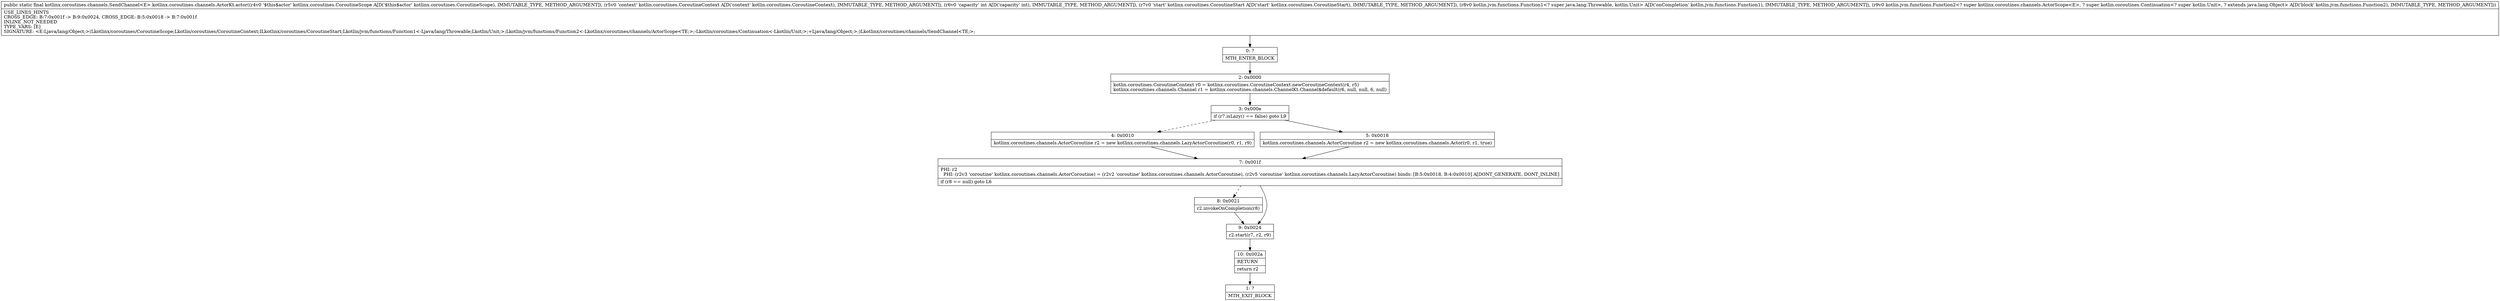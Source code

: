 digraph "CFG forkotlinx.coroutines.channels.ActorKt.actor(Lkotlinx\/coroutines\/CoroutineScope;Lkotlin\/coroutines\/CoroutineContext;ILkotlinx\/coroutines\/CoroutineStart;Lkotlin\/jvm\/functions\/Function1;Lkotlin\/jvm\/functions\/Function2;)Lkotlinx\/coroutines\/channels\/SendChannel;" {
Node_0 [shape=record,label="{0\:\ ?|MTH_ENTER_BLOCK\l}"];
Node_2 [shape=record,label="{2\:\ 0x0000|kotlin.coroutines.CoroutineContext r0 = kotlinx.coroutines.CoroutineContext.newCoroutineContext(r4, r5)\lkotlinx.coroutines.channels.Channel r1 = kotlinx.coroutines.channels.ChannelKt.Channel$default(r6, null, null, 6, null)\l}"];
Node_3 [shape=record,label="{3\:\ 0x000e|if (r7.isLazy() == false) goto L9\l}"];
Node_4 [shape=record,label="{4\:\ 0x0010|kotlinx.coroutines.channels.ActorCoroutine r2 = new kotlinx.coroutines.channels.LazyActorCoroutine(r0, r1, r9)\l}"];
Node_7 [shape=record,label="{7\:\ 0x001f|PHI: r2 \l  PHI: (r2v3 'coroutine' kotlinx.coroutines.channels.ActorCoroutine) = (r2v2 'coroutine' kotlinx.coroutines.channels.ActorCoroutine), (r2v5 'coroutine' kotlinx.coroutines.channels.LazyActorCoroutine) binds: [B:5:0x0018, B:4:0x0010] A[DONT_GENERATE, DONT_INLINE]\l|if (r8 == null) goto L6\l}"];
Node_8 [shape=record,label="{8\:\ 0x0021|r2.invokeOnCompletion(r8)\l}"];
Node_9 [shape=record,label="{9\:\ 0x0024|r2.start(r7, r2, r9)\l}"];
Node_10 [shape=record,label="{10\:\ 0x002a|RETURN\l|return r2\l}"];
Node_1 [shape=record,label="{1\:\ ?|MTH_EXIT_BLOCK\l}"];
Node_5 [shape=record,label="{5\:\ 0x0018|kotlinx.coroutines.channels.ActorCoroutine r2 = new kotlinx.coroutines.channels.Actor(r0, r1, true)\l}"];
MethodNode[shape=record,label="{public static final kotlinx.coroutines.channels.SendChannel\<E\> kotlinx.coroutines.channels.ActorKt.actor((r4v0 '$this$actor' kotlinx.coroutines.CoroutineScope A[D('$this$actor' kotlinx.coroutines.CoroutineScope), IMMUTABLE_TYPE, METHOD_ARGUMENT]), (r5v0 'context' kotlin.coroutines.CoroutineContext A[D('context' kotlin.coroutines.CoroutineContext), IMMUTABLE_TYPE, METHOD_ARGUMENT]), (r6v0 'capacity' int A[D('capacity' int), IMMUTABLE_TYPE, METHOD_ARGUMENT]), (r7v0 'start' kotlinx.coroutines.CoroutineStart A[D('start' kotlinx.coroutines.CoroutineStart), IMMUTABLE_TYPE, METHOD_ARGUMENT]), (r8v0 kotlin.jvm.functions.Function1\<? super java.lang.Throwable, kotlin.Unit\> A[D('onCompletion' kotlin.jvm.functions.Function1), IMMUTABLE_TYPE, METHOD_ARGUMENT]), (r9v0 kotlin.jvm.functions.Function2\<? super kotlinx.coroutines.channels.ActorScope\<E\>, ? super kotlin.coroutines.Continuation\<? super kotlin.Unit\>, ? extends java.lang.Object\> A[D('block' kotlin.jvm.functions.Function2), IMMUTABLE_TYPE, METHOD_ARGUMENT]))  | USE_LINES_HINTS\lCROSS_EDGE: B:7:0x001f \-\> B:9:0x0024, CROSS_EDGE: B:5:0x0018 \-\> B:7:0x001f\lINLINE_NOT_NEEDED\lTYPE_VARS: [E]\lSIGNATURE: \<E:Ljava\/lang\/Object;\>(Lkotlinx\/coroutines\/CoroutineScope;Lkotlin\/coroutines\/CoroutineContext;ILkotlinx\/coroutines\/CoroutineStart;Lkotlin\/jvm\/functions\/Function1\<\-Ljava\/lang\/Throwable;Lkotlin\/Unit;\>;Lkotlin\/jvm\/functions\/Function2\<\-Lkotlinx\/coroutines\/channels\/ActorScope\<TE;\>;\-Lkotlin\/coroutines\/Continuation\<\-Lkotlin\/Unit;\>;+Ljava\/lang\/Object;\>;)Lkotlinx\/coroutines\/channels\/SendChannel\<TE;\>;\l}"];
MethodNode -> Node_0;Node_0 -> Node_2;
Node_2 -> Node_3;
Node_3 -> Node_4[style=dashed];
Node_3 -> Node_5;
Node_4 -> Node_7;
Node_7 -> Node_8[style=dashed];
Node_7 -> Node_9;
Node_8 -> Node_9;
Node_9 -> Node_10;
Node_10 -> Node_1;
Node_5 -> Node_7;
}

